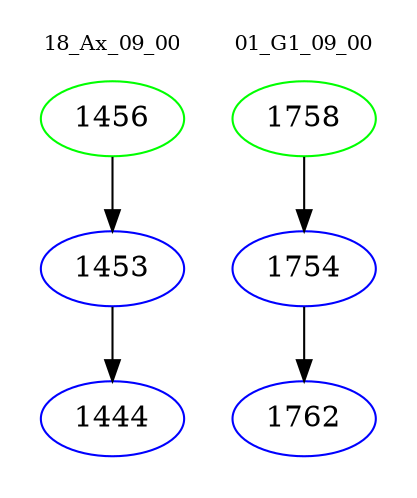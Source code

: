 digraph{
subgraph cluster_0 {
color = white
label = "18_Ax_09_00";
fontsize=10;
T0_1456 [label="1456", color="green"]
T0_1456 -> T0_1453 [color="black"]
T0_1453 [label="1453", color="blue"]
T0_1453 -> T0_1444 [color="black"]
T0_1444 [label="1444", color="blue"]
}
subgraph cluster_1 {
color = white
label = "01_G1_09_00";
fontsize=10;
T1_1758 [label="1758", color="green"]
T1_1758 -> T1_1754 [color="black"]
T1_1754 [label="1754", color="blue"]
T1_1754 -> T1_1762 [color="black"]
T1_1762 [label="1762", color="blue"]
}
}
